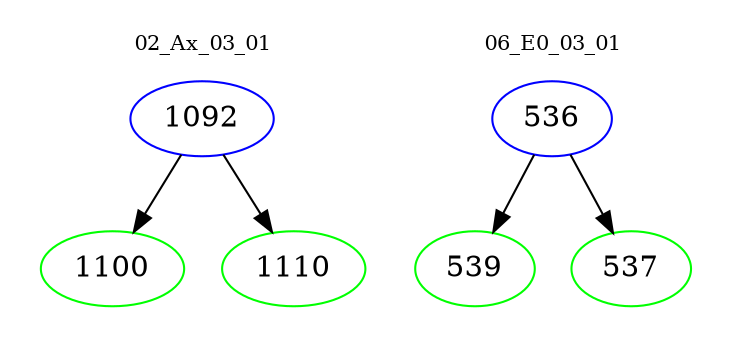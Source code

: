 digraph{
subgraph cluster_0 {
color = white
label = "02_Ax_03_01";
fontsize=10;
T0_1092 [label="1092", color="blue"]
T0_1092 -> T0_1100 [color="black"]
T0_1100 [label="1100", color="green"]
T0_1092 -> T0_1110 [color="black"]
T0_1110 [label="1110", color="green"]
}
subgraph cluster_1 {
color = white
label = "06_E0_03_01";
fontsize=10;
T1_536 [label="536", color="blue"]
T1_536 -> T1_539 [color="black"]
T1_539 [label="539", color="green"]
T1_536 -> T1_537 [color="black"]
T1_537 [label="537", color="green"]
}
}
